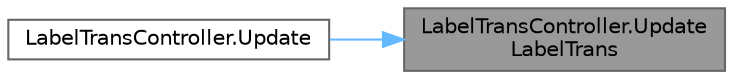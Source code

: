 digraph "LabelTransController.UpdateLabelTrans"
{
 // LATEX_PDF_SIZE
  bgcolor="transparent";
  edge [fontname=Helvetica,fontsize=10,labelfontname=Helvetica,labelfontsize=10];
  node [fontname=Helvetica,fontsize=10,shape=box,height=0.2,width=0.4];
  rankdir="RL";
  Node1 [id="Node000001",label="LabelTransController.Update\lLabelTrans",height=0.2,width=0.4,color="gray40", fillcolor="grey60", style="filled", fontcolor="black",tooltip=" "];
  Node1 -> Node2 [id="edge1_Node000001_Node000002",dir="back",color="steelblue1",style="solid",tooltip=" "];
  Node2 [id="Node000002",label="LabelTransController.Update",height=0.2,width=0.4,color="grey40", fillcolor="white", style="filled",URL="$class_label_trans_controller.html#a64747c09299583767c82d3f926554317",tooltip=" "];
}
